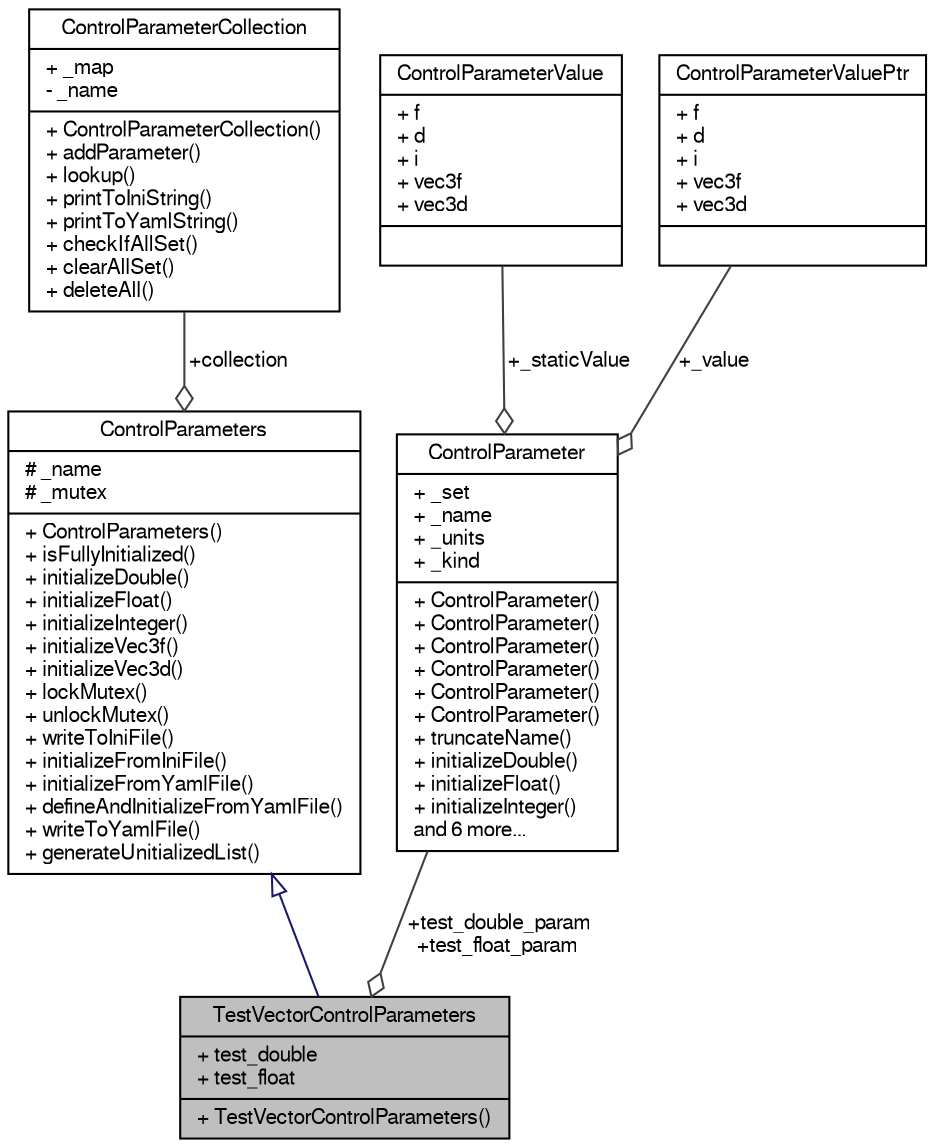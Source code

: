 digraph "TestVectorControlParameters"
{
  edge [fontname="FreeSans",fontsize="10",labelfontname="FreeSans",labelfontsize="10"];
  node [fontname="FreeSans",fontsize="10",shape=record];
  Node1 [label="{TestVectorControlParameters\n|+ test_double\l+ test_float\l|+ TestVectorControlParameters()\l}",height=0.2,width=0.4,color="black", fillcolor="grey75", style="filled", fontcolor="black"];
  Node2 -> Node1 [dir="back",color="midnightblue",fontsize="10",style="solid",arrowtail="onormal",fontname="FreeSans"];
  Node2 [label="{ControlParameters\n|# _name\l# _mutex\l|+ ControlParameters()\l+ isFullyInitialized()\l+ initializeDouble()\l+ initializeFloat()\l+ initializeInteger()\l+ initializeVec3f()\l+ initializeVec3d()\l+ lockMutex()\l+ unlockMutex()\l+ writeToIniFile()\l+ initializeFromIniFile()\l+ initializeFromYamlFile()\l+ defineAndInitializeFromYamlFile()\l+ writeToYamlFile()\l+ generateUnitializedList()\l}",height=0.2,width=0.4,color="black", fillcolor="white", style="filled",URL="$d8/d86/class_control_parameters.html"];
  Node3 -> Node2 [color="grey25",fontsize="10",style="solid",label=" +collection" ,arrowhead="odiamond",fontname="FreeSans"];
  Node3 [label="{ControlParameterCollection\n|+ _map\l- _name\l|+ ControlParameterCollection()\l+ addParameter()\l+ lookup()\l+ printToIniString()\l+ printToYamlString()\l+ checkIfAllSet()\l+ clearAllSet()\l+ deleteAll()\l}",height=0.2,width=0.4,color="black", fillcolor="white", style="filled",URL="$dd/da1/class_control_parameter_collection.html"];
  Node4 -> Node1 [color="grey25",fontsize="10",style="solid",label=" +test_double_param\n+test_float_param" ,arrowhead="odiamond",fontname="FreeSans"];
  Node4 [label="{ControlParameter\n|+ _set\l+ _name\l+ _units\l+ _kind\l|+ ControlParameter()\l+ ControlParameter()\l+ ControlParameter()\l+ ControlParameter()\l+ ControlParameter()\l+ ControlParameter()\l+ truncateName()\l+ initializeDouble()\l+ initializeFloat()\l+ initializeInteger()\land 6 more...\l}",height=0.2,width=0.4,color="black", fillcolor="white", style="filled",URL="$da/d98/class_control_parameter.html"];
  Node5 -> Node4 [color="grey25",fontsize="10",style="solid",label=" +_staticValue" ,arrowhead="odiamond",fontname="FreeSans"];
  Node5 [label="{ControlParameterValue\n|+ f\l+ d\l+ i\l+ vec3f\l+ vec3d\l|}",height=0.2,width=0.4,color="black", fillcolor="white", style="filled",URL="$df/df2/union_control_parameter_value.html"];
  Node6 -> Node4 [color="grey25",fontsize="10",style="solid",label=" +_value" ,arrowhead="odiamond",fontname="FreeSans"];
  Node6 [label="{ControlParameterValuePtr\n|+ f\l+ d\l+ i\l+ vec3f\l+ vec3d\l|}",height=0.2,width=0.4,color="black", fillcolor="white", style="filled",URL="$de/de5/union_control_parameter_value_ptr.html"];
}

